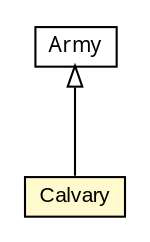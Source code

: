 #!/usr/local/bin/dot
#
# Class diagram 
# Generated by UMLGraph version 5.1 (http://www.umlgraph.org/)
#

digraph G {
	edge [fontname="arial",fontsize=10,labelfontname="arial",labelfontsize=10];
	node [fontname="arial",fontsize=10,shape=plaintext];
	nodesep=0.25;
	ranksep=0.5;
	// RiskGame.Calvary
	c178 [label=<<table title="RiskGame.Calvary" border="0" cellborder="1" cellspacing="0" cellpadding="2" port="p" bgcolor="lemonChiffon" href="./Calvary.html">
		<tr><td><table border="0" cellspacing="0" cellpadding="1">
<tr><td align="center" balign="center"> Calvary </td></tr>
		</table></td></tr>
		</table>>, fontname="arial", fontcolor="black", fontsize=10.0];
	// RiskGame.Army
	c181 [label=<<table title="RiskGame.Army" border="0" cellborder="1" cellspacing="0" cellpadding="2" port="p" href="./Army.html">
		<tr><td><table border="0" cellspacing="0" cellpadding="1">
<tr><td align="center" balign="center"><font face="ariali"> Army </font></td></tr>
		</table></td></tr>
		</table>>, fontname="arial", fontcolor="black", fontsize=10.0];
	//RiskGame.Calvary extends RiskGame.Army
	c181:p -> c178:p [dir=back,arrowtail=empty];
}

